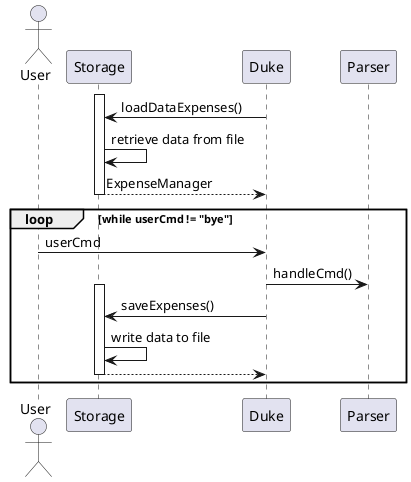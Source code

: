 @startuml

actor User

activate Storage
Duke -> Storage: loadDataExpenses()
Storage -> Storage: retrieve data from file
Storage --> Duke: ExpenseManager
deactivate Storage

loop while userCmd != "bye"
    User -> Duke: userCmd
    Duke -> Parser: handleCmd()
    activate Storage
    Duke -> Storage: saveExpenses()
    Storage -> Storage: write data to file
    Storage --> Duke
    deactivate Storage
end

@enduml
